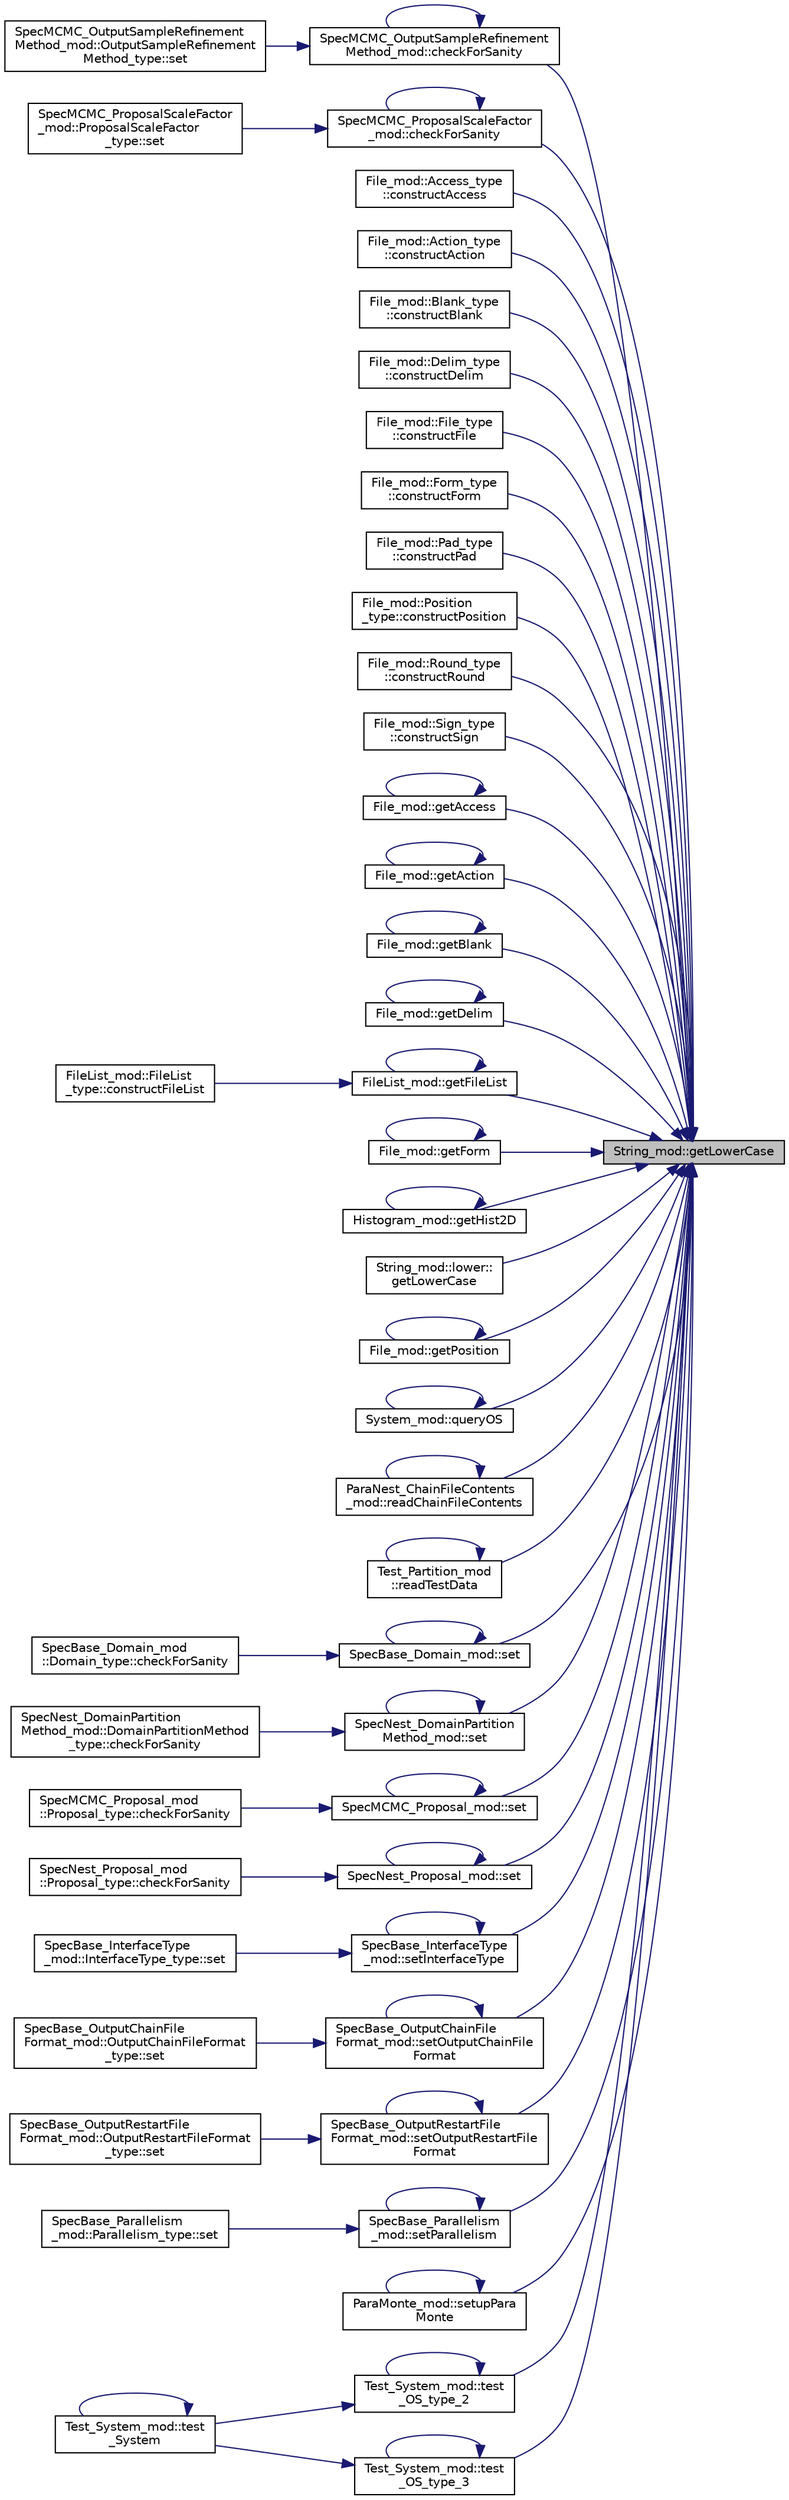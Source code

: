 digraph "String_mod::getLowerCase"
{
 // LATEX_PDF_SIZE
  edge [fontname="Helvetica",fontsize="10",labelfontname="Helvetica",labelfontsize="10"];
  node [fontname="Helvetica",fontsize="10",shape=record];
  rankdir="RL";
  Node1 [label="String_mod::getLowerCase",height=0.2,width=0.4,color="black", fillcolor="grey75", style="filled", fontcolor="black",tooltip="Return the lowercase of the input assumed-size character vector."];
  Node1 -> Node2 [dir="back",color="midnightblue",fontsize="10",style="solid",fontname="Helvetica"];
  Node2 [label="SpecMCMC_OutputSampleRefinement\lMethod_mod::checkForSanity",height=0.2,width=0.4,color="black", fillcolor="white", style="filled",URL="$namespaceSpecMCMC__OutputSampleRefinementMethod__mod.html#a56771ab9d9b8c8f373599cfd3e2b85bf",tooltip=" "];
  Node2 -> Node2 [dir="back",color="midnightblue",fontsize="10",style="solid",fontname="Helvetica"];
  Node2 -> Node3 [dir="back",color="midnightblue",fontsize="10",style="solid",fontname="Helvetica"];
  Node3 [label="SpecMCMC_OutputSampleRefinement\lMethod_mod::OutputSampleRefinement\lMethod_type::set",height=0.2,width=0.4,color="black", fillcolor="white", style="filled",URL="$structSpecMCMC__OutputSampleRefinementMethod__mod_1_1OutputSampleRefinementMethod__type.html#a1fafde9ccfbdfd5a16549c792116a500",tooltip=" "];
  Node1 -> Node4 [dir="back",color="midnightblue",fontsize="10",style="solid",fontname="Helvetica"];
  Node4 [label="SpecMCMC_ProposalScaleFactor\l_mod::checkForSanity",height=0.2,width=0.4,color="black", fillcolor="white", style="filled",URL="$namespaceSpecMCMC__ProposalScaleFactor__mod.html#a4b6ef0f18f1f82220576e9ce3ecc5e9e",tooltip=" "];
  Node4 -> Node4 [dir="back",color="midnightblue",fontsize="10",style="solid",fontname="Helvetica"];
  Node4 -> Node5 [dir="back",color="midnightblue",fontsize="10",style="solid",fontname="Helvetica"];
  Node5 [label="SpecMCMC_ProposalScaleFactor\l_mod::ProposalScaleFactor\l_type::set",height=0.2,width=0.4,color="black", fillcolor="white", style="filled",URL="$structSpecMCMC__ProposalScaleFactor__mod_1_1ProposalScaleFactor__type.html#a3e50eeba8d676f08421f3ceea7b2672b",tooltip=" "];
  Node1 -> Node6 [dir="back",color="midnightblue",fontsize="10",style="solid",fontname="Helvetica"];
  Node6 [label="File_mod::Access_type\l::constructAccess",height=0.2,width=0.4,color="black", fillcolor="white", style="filled",URL="$structFile__mod_1_1Access__type.html#a5d78ccf94ce627b86a333a4e4d57bd64",tooltip=" "];
  Node1 -> Node7 [dir="back",color="midnightblue",fontsize="10",style="solid",fontname="Helvetica"];
  Node7 [label="File_mod::Action_type\l::constructAction",height=0.2,width=0.4,color="black", fillcolor="white", style="filled",URL="$structFile__mod_1_1Action__type.html#ae8e18732181fc0d28922df907ae154ae",tooltip=" "];
  Node1 -> Node8 [dir="back",color="midnightblue",fontsize="10",style="solid",fontname="Helvetica"];
  Node8 [label="File_mod::Blank_type\l::constructBlank",height=0.2,width=0.4,color="black", fillcolor="white", style="filled",URL="$structFile__mod_1_1Blank__type.html#a4aa9b283193fae0340d9045c5f6f4084",tooltip=" "];
  Node1 -> Node9 [dir="back",color="midnightblue",fontsize="10",style="solid",fontname="Helvetica"];
  Node9 [label="File_mod::Delim_type\l::constructDelim",height=0.2,width=0.4,color="black", fillcolor="white", style="filled",URL="$structFile__mod_1_1Delim__type.html#af71a542d14fc09052c94669edb8e1b4d",tooltip=" "];
  Node1 -> Node10 [dir="back",color="midnightblue",fontsize="10",style="solid",fontname="Helvetica"];
  Node10 [label="File_mod::File_type\l::constructFile",height=0.2,width=0.4,color="black", fillcolor="white", style="filled",URL="$structFile__mod_1_1File__type.html#aee638f81eac7b64fe1bcdbbc75a65f7f",tooltip=" "];
  Node1 -> Node11 [dir="back",color="midnightblue",fontsize="10",style="solid",fontname="Helvetica"];
  Node11 [label="File_mod::Form_type\l::constructForm",height=0.2,width=0.4,color="black", fillcolor="white", style="filled",URL="$structFile__mod_1_1Form__type.html#ac007bd456093da98657246278ce0474e",tooltip=" "];
  Node1 -> Node12 [dir="back",color="midnightblue",fontsize="10",style="solid",fontname="Helvetica"];
  Node12 [label="File_mod::Pad_type\l::constructPad",height=0.2,width=0.4,color="black", fillcolor="white", style="filled",URL="$structFile__mod_1_1Pad__type.html#a240bbbf41a398375aae50600a4eb2623",tooltip=" "];
  Node1 -> Node13 [dir="back",color="midnightblue",fontsize="10",style="solid",fontname="Helvetica"];
  Node13 [label="File_mod::Position\l_type::constructPosition",height=0.2,width=0.4,color="black", fillcolor="white", style="filled",URL="$structFile__mod_1_1Position__type.html#a10a4be0e07475c881f0ada739a6c6355",tooltip=" "];
  Node1 -> Node14 [dir="back",color="midnightblue",fontsize="10",style="solid",fontname="Helvetica"];
  Node14 [label="File_mod::Round_type\l::constructRound",height=0.2,width=0.4,color="black", fillcolor="white", style="filled",URL="$structFile__mod_1_1Round__type.html#a1c37dcb9a2c3b125efa69e60822f801a",tooltip=" "];
  Node1 -> Node15 [dir="back",color="midnightblue",fontsize="10",style="solid",fontname="Helvetica"];
  Node15 [label="File_mod::Sign_type\l::constructSign",height=0.2,width=0.4,color="black", fillcolor="white", style="filled",URL="$structFile__mod_1_1Sign__type.html#a9731b57f96d27dd0d484ebc9103ee213",tooltip=" "];
  Node1 -> Node16 [dir="back",color="midnightblue",fontsize="10",style="solid",fontname="Helvetica"];
  Node16 [label="File_mod::getAccess",height=0.2,width=0.4,color="black", fillcolor="white", style="filled",URL="$namespaceFile__mod.html#a26a4d5b7f0749dd3dc031964f7bb585a",tooltip=" "];
  Node16 -> Node16 [dir="back",color="midnightblue",fontsize="10",style="solid",fontname="Helvetica"];
  Node1 -> Node17 [dir="back",color="midnightblue",fontsize="10",style="solid",fontname="Helvetica"];
  Node17 [label="File_mod::getAction",height=0.2,width=0.4,color="black", fillcolor="white", style="filled",URL="$namespaceFile__mod.html#adcd994f6487398baf25b392fbc4b7be2",tooltip=" "];
  Node17 -> Node17 [dir="back",color="midnightblue",fontsize="10",style="solid",fontname="Helvetica"];
  Node1 -> Node18 [dir="back",color="midnightblue",fontsize="10",style="solid",fontname="Helvetica"];
  Node18 [label="File_mod::getBlank",height=0.2,width=0.4,color="black", fillcolor="white", style="filled",URL="$namespaceFile__mod.html#a4bcf57b1f3f8967b9e2c3c8951e27540",tooltip=" "];
  Node18 -> Node18 [dir="back",color="midnightblue",fontsize="10",style="solid",fontname="Helvetica"];
  Node1 -> Node19 [dir="back",color="midnightblue",fontsize="10",style="solid",fontname="Helvetica"];
  Node19 [label="File_mod::getDelim",height=0.2,width=0.4,color="black", fillcolor="white", style="filled",URL="$namespaceFile__mod.html#a063526cd97f0db2d67d058b363b12563",tooltip=" "];
  Node19 -> Node19 [dir="back",color="midnightblue",fontsize="10",style="solid",fontname="Helvetica"];
  Node1 -> Node20 [dir="back",color="midnightblue",fontsize="10",style="solid",fontname="Helvetica"];
  Node20 [label="FileList_mod::getFileList",height=0.2,width=0.4,color="black", fillcolor="white", style="filled",URL="$namespaceFileList__mod.html#a0b3371a9d94daf22908eb2ecd6edbf7d",tooltip="Return a list of files that match searchStr."];
  Node20 -> Node21 [dir="back",color="midnightblue",fontsize="10",style="solid",fontname="Helvetica"];
  Node21 [label="FileList_mod::FileList\l_type::constructFileList",height=0.2,width=0.4,color="black", fillcolor="white", style="filled",URL="$structFileList__mod_1_1FileList__type.html#a6df17f9ab7fb037448bdf64a85632d45",tooltip="The constructor of the FileList_type class."];
  Node20 -> Node20 [dir="back",color="midnightblue",fontsize="10",style="solid",fontname="Helvetica"];
  Node1 -> Node22 [dir="back",color="midnightblue",fontsize="10",style="solid",fontname="Helvetica"];
  Node22 [label="File_mod::getForm",height=0.2,width=0.4,color="black", fillcolor="white", style="filled",URL="$namespaceFile__mod.html#aa9318fff27d0e8a7c100c8aefbab0e33",tooltip=" "];
  Node22 -> Node22 [dir="back",color="midnightblue",fontsize="10",style="solid",fontname="Helvetica"];
  Node1 -> Node23 [dir="back",color="midnightblue",fontsize="10",style="solid",fontname="Helvetica"];
  Node23 [label="Histogram_mod::getHist2D",height=0.2,width=0.4,color="black", fillcolor="white", style="filled",URL="$namespaceHistogram__mod.html#ab0d6c2169496556c8e55312ec116fbb6",tooltip="Return the 2-D histogram (Density plot) of a set of data points with (X,Y) coordinates...."];
  Node23 -> Node23 [dir="back",color="midnightblue",fontsize="10",style="solid",fontname="Helvetica"];
  Node1 -> Node24 [dir="back",color="midnightblue",fontsize="10",style="solid",fontname="Helvetica"];
  Node24 [label="String_mod::lower::\lgetLowerCase",height=0.2,width=0.4,color="black", fillcolor="white", style="filled",URL="$interfaceString__mod_1_1lower.html#a856bbafb6222c437d5cffbdde8ea4fe8",tooltip="Return the lowercase of the input assumed-size character vector."];
  Node1 -> Node25 [dir="back",color="midnightblue",fontsize="10",style="solid",fontname="Helvetica"];
  Node25 [label="File_mod::getPosition",height=0.2,width=0.4,color="black", fillcolor="white", style="filled",URL="$namespaceFile__mod.html#a9dbff1c088cecf4af5908cba97f7f76a",tooltip=" "];
  Node25 -> Node25 [dir="back",color="midnightblue",fontsize="10",style="solid",fontname="Helvetica"];
  Node1 -> Node26 [dir="back",color="midnightblue",fontsize="10",style="solid",fontname="Helvetica"];
  Node26 [label="System_mod::queryOS",height=0.2,width=0.4,color="black", fillcolor="white", style="filled",URL="$namespaceSystem__mod.html#a557d6e1a9315cfb68392ada8697b3785",tooltip="Query all attributes of the OS_type class: name, slash, isWindows, Err."];
  Node26 -> Node26 [dir="back",color="midnightblue",fontsize="10",style="solid",fontname="Helvetica"];
  Node1 -> Node27 [dir="back",color="midnightblue",fontsize="10",style="solid",fontname="Helvetica"];
  Node27 [label="ParaNest_ChainFileContents\l_mod::readChainFileContents",height=0.2,width=0.4,color="black", fillcolor="white", style="filled",URL="$namespaceParaNest__ChainFileContents__mod.html#abc3e6b9e7d373e4629e6480052013eca",tooltip="This is a method of the class ChainFileContents_type.  Return and store the contents of a ParaNest si..."];
  Node27 -> Node27 [dir="back",color="midnightblue",fontsize="10",style="solid",fontname="Helvetica"];
  Node1 -> Node28 [dir="back",color="midnightblue",fontsize="10",style="solid",fontname="Helvetica"];
  Node28 [label="Test_Partition_mod\l::readTestData",height=0.2,width=0.4,color="black", fillcolor="white", style="filled",URL="$namespaceTest__Partition__mod.html#a4a19459a3269deff5de3009c5f2a14d4",tooltip="Generate a uniformly random set of points from an nd-cube."];
  Node28 -> Node28 [dir="back",color="midnightblue",fontsize="10",style="solid",fontname="Helvetica"];
  Node1 -> Node29 [dir="back",color="midnightblue",fontsize="10",style="solid",fontname="Helvetica"];
  Node29 [label="SpecBase_Domain_mod::set",height=0.2,width=0.4,color="black", fillcolor="white", style="filled",URL="$namespaceSpecBase__Domain__mod.html#ada33237ac136a11958347c966a60c8f9",tooltip=" "];
  Node29 -> Node30 [dir="back",color="midnightblue",fontsize="10",style="solid",fontname="Helvetica"];
  Node30 [label="SpecBase_Domain_mod\l::Domain_type::checkForSanity",height=0.2,width=0.4,color="black", fillcolor="white", style="filled",URL="$structSpecBase__Domain__mod_1_1Domain__type.html#a697ccdf9f571da65dab1af17eb5d0881",tooltip=" "];
  Node29 -> Node29 [dir="back",color="midnightblue",fontsize="10",style="solid",fontname="Helvetica"];
  Node1 -> Node31 [dir="back",color="midnightblue",fontsize="10",style="solid",fontname="Helvetica"];
  Node31 [label="SpecNest_DomainPartition\lMethod_mod::set",height=0.2,width=0.4,color="black", fillcolor="white", style="filled",URL="$namespaceSpecNest__DomainPartitionMethod__mod.html#a723fbf71420ce836147035cf9ebf922e",tooltip=" "];
  Node31 -> Node32 [dir="back",color="midnightblue",fontsize="10",style="solid",fontname="Helvetica"];
  Node32 [label="SpecNest_DomainPartition\lMethod_mod::DomainPartitionMethod\l_type::checkForSanity",height=0.2,width=0.4,color="black", fillcolor="white", style="filled",URL="$structSpecNest__DomainPartitionMethod__mod_1_1DomainPartitionMethod__type.html#a88307c6526d204204bd414a01a08424a",tooltip=" "];
  Node31 -> Node31 [dir="back",color="midnightblue",fontsize="10",style="solid",fontname="Helvetica"];
  Node1 -> Node33 [dir="back",color="midnightblue",fontsize="10",style="solid",fontname="Helvetica"];
  Node33 [label="SpecMCMC_Proposal_mod::set",height=0.2,width=0.4,color="black", fillcolor="white", style="filled",URL="$namespaceSpecMCMC__Proposal__mod.html#a8961e3875b6f24f7d9dba6b5515a8d64",tooltip=" "];
  Node33 -> Node34 [dir="back",color="midnightblue",fontsize="10",style="solid",fontname="Helvetica"];
  Node34 [label="SpecMCMC_Proposal_mod\l::Proposal_type::checkForSanity",height=0.2,width=0.4,color="black", fillcolor="white", style="filled",URL="$structSpecMCMC__Proposal__mod_1_1Proposal__type.html#a5ff735d848417e3f15fead461db159f9",tooltip=" "];
  Node33 -> Node33 [dir="back",color="midnightblue",fontsize="10",style="solid",fontname="Helvetica"];
  Node1 -> Node35 [dir="back",color="midnightblue",fontsize="10",style="solid",fontname="Helvetica"];
  Node35 [label="SpecNest_Proposal_mod::set",height=0.2,width=0.4,color="black", fillcolor="white", style="filled",URL="$namespaceSpecNest__Proposal__mod.html#a4b2ea4baf1b50fbae0e1136b4c1dc4d4",tooltip=" "];
  Node35 -> Node36 [dir="back",color="midnightblue",fontsize="10",style="solid",fontname="Helvetica"];
  Node36 [label="SpecNest_Proposal_mod\l::Proposal_type::checkForSanity",height=0.2,width=0.4,color="black", fillcolor="white", style="filled",URL="$structSpecNest__Proposal__mod_1_1Proposal__type.html#a8204cdc1f60157ec7cf0c6acc42019d8",tooltip=" "];
  Node35 -> Node35 [dir="back",color="midnightblue",fontsize="10",style="solid",fontname="Helvetica"];
  Node1 -> Node37 [dir="back",color="midnightblue",fontsize="10",style="solid",fontname="Helvetica"];
  Node37 [label="SpecBase_InterfaceType\l_mod::setInterfaceType",height=0.2,width=0.4,color="black", fillcolor="white", style="filled",URL="$namespaceSpecBase__InterfaceType__mod.html#a58dccf62efda759018939d709bffc7b2",tooltip=" "];
  Node37 -> Node38 [dir="back",color="midnightblue",fontsize="10",style="solid",fontname="Helvetica"];
  Node38 [label="SpecBase_InterfaceType\l_mod::InterfaceType_type::set",height=0.2,width=0.4,color="black", fillcolor="white", style="filled",URL="$structSpecBase__InterfaceType__mod_1_1InterfaceType__type.html#addaf0da2c738c1433ca7e3d81216baea",tooltip=" "];
  Node37 -> Node37 [dir="back",color="midnightblue",fontsize="10",style="solid",fontname="Helvetica"];
  Node1 -> Node39 [dir="back",color="midnightblue",fontsize="10",style="solid",fontname="Helvetica"];
  Node39 [label="SpecBase_OutputChainFile\lFormat_mod::setOutputChainFile\lFormat",height=0.2,width=0.4,color="black", fillcolor="white", style="filled",URL="$namespaceSpecBase__OutputChainFileFormat__mod.html#a01d7cd1fdfaccf2a93d75d41871c52ee",tooltip=" "];
  Node39 -> Node40 [dir="back",color="midnightblue",fontsize="10",style="solid",fontname="Helvetica"];
  Node40 [label="SpecBase_OutputChainFile\lFormat_mod::OutputChainFileFormat\l_type::set",height=0.2,width=0.4,color="black", fillcolor="white", style="filled",URL="$structSpecBase__OutputChainFileFormat__mod_1_1OutputChainFileFormat__type.html#ace09ee3db32060dbafa24dd675f90459",tooltip=" "];
  Node39 -> Node39 [dir="back",color="midnightblue",fontsize="10",style="solid",fontname="Helvetica"];
  Node1 -> Node41 [dir="back",color="midnightblue",fontsize="10",style="solid",fontname="Helvetica"];
  Node41 [label="SpecBase_OutputRestartFile\lFormat_mod::setOutputRestartFile\lFormat",height=0.2,width=0.4,color="black", fillcolor="white", style="filled",URL="$namespaceSpecBase__OutputRestartFileFormat__mod.html#af5d601154da5347f3bb3476b253bf096",tooltip=" "];
  Node41 -> Node42 [dir="back",color="midnightblue",fontsize="10",style="solid",fontname="Helvetica"];
  Node42 [label="SpecBase_OutputRestartFile\lFormat_mod::OutputRestartFileFormat\l_type::set",height=0.2,width=0.4,color="black", fillcolor="white", style="filled",URL="$structSpecBase__OutputRestartFileFormat__mod_1_1OutputRestartFileFormat__type.html#a5cfe1bcdf68c1764c3879910fa48e748",tooltip=" "];
  Node41 -> Node41 [dir="back",color="midnightblue",fontsize="10",style="solid",fontname="Helvetica"];
  Node1 -> Node43 [dir="back",color="midnightblue",fontsize="10",style="solid",fontname="Helvetica"];
  Node43 [label="SpecBase_Parallelism\l_mod::setParallelism",height=0.2,width=0.4,color="black", fillcolor="white", style="filled",URL="$namespaceSpecBase__Parallelism__mod.html#ac41537ff1b57f85e84e39f4db2678994",tooltip=" "];
  Node43 -> Node44 [dir="back",color="midnightblue",fontsize="10",style="solid",fontname="Helvetica"];
  Node44 [label="SpecBase_Parallelism\l_mod::Parallelism_type::set",height=0.2,width=0.4,color="black", fillcolor="white", style="filled",URL="$structSpecBase__Parallelism__mod_1_1Parallelism__type.html#afe04863db637b5b40a7bf82a113609b0",tooltip=" "];
  Node43 -> Node43 [dir="back",color="midnightblue",fontsize="10",style="solid",fontname="Helvetica"];
  Node1 -> Node45 [dir="back",color="midnightblue",fontsize="10",style="solid",fontname="Helvetica"];
  Node45 [label="ParaMonte_mod::setupPara\lMonte",height=0.2,width=0.4,color="black", fillcolor="white", style="filled",URL="$namespaceParaMonte__mod.html#ae143fce31b008ee7f41cc53c281bc332",tooltip="This procedure is a method of the class ParaMonte_mod::ParaMonte_type. Set up the ParaMonte sampler w..."];
  Node45 -> Node45 [dir="back",color="midnightblue",fontsize="10",style="solid",fontname="Helvetica"];
  Node1 -> Node46 [dir="back",color="midnightblue",fontsize="10",style="solid",fontname="Helvetica"];
  Node46 [label="Test_System_mod::test\l_OS_type_2",height=0.2,width=0.4,color="black", fillcolor="white", style="filled",URL="$namespaceTest__System__mod.html#a86976d55b3a779d9a8c0064155e9cd4a",tooltip="Query Shell first and then OS to ensure caching the Shell query results work correctly."];
  Node46 -> Node46 [dir="back",color="midnightblue",fontsize="10",style="solid",fontname="Helvetica"];
  Node46 -> Node47 [dir="back",color="midnightblue",fontsize="10",style="solid",fontname="Helvetica"];
  Node47 [label="Test_System_mod::test\l_System",height=0.2,width=0.4,color="black", fillcolor="white", style="filled",URL="$namespaceTest__System__mod.html#af727c5798a57f0b738918ec59f478126",tooltip=" "];
  Node47 -> Node47 [dir="back",color="midnightblue",fontsize="10",style="solid",fontname="Helvetica"];
  Node1 -> Node48 [dir="back",color="midnightblue",fontsize="10",style="solid",fontname="Helvetica"];
  Node48 [label="Test_System_mod::test\l_OS_type_3",height=0.2,width=0.4,color="black", fillcolor="white", style="filled",URL="$namespaceTest__System__mod.html#ada729e6f3789a1df730ac21f58d5a334",tooltip="Query OS first without shell query and then query OS with shell. This will test the remaining uncover..."];
  Node48 -> Node48 [dir="back",color="midnightblue",fontsize="10",style="solid",fontname="Helvetica"];
  Node48 -> Node47 [dir="back",color="midnightblue",fontsize="10",style="solid",fontname="Helvetica"];
}
